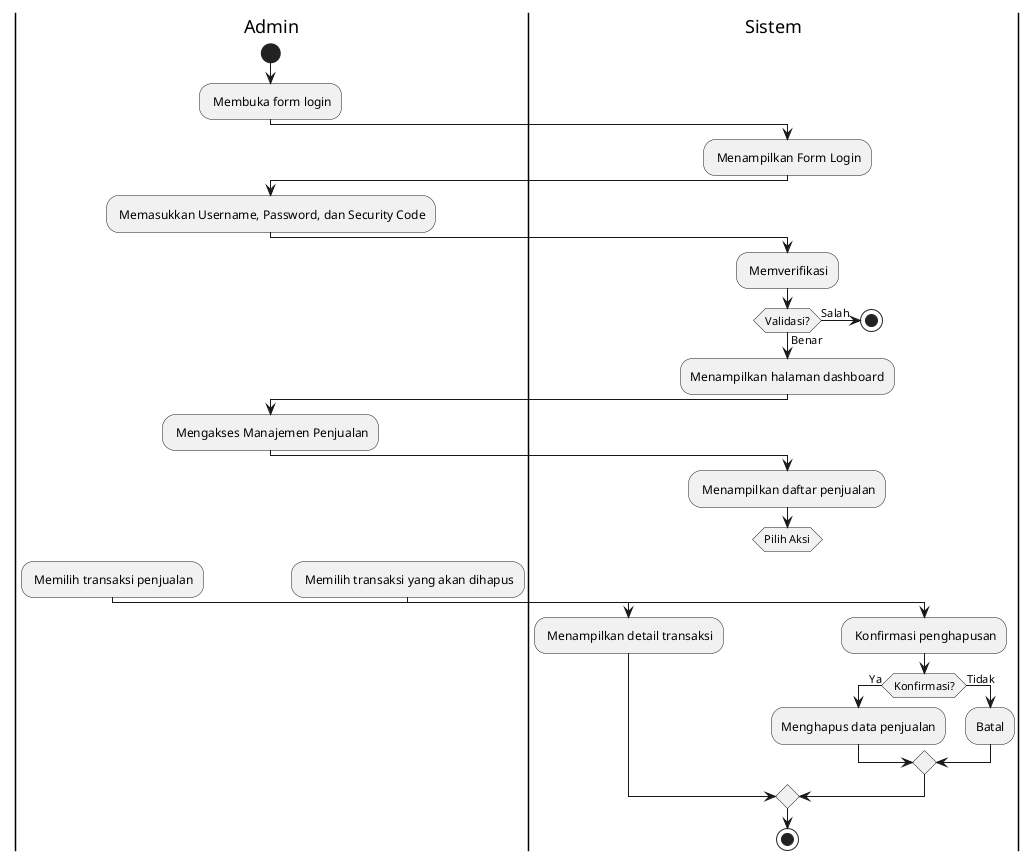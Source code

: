 @startuml
|Admin|
start
: Membuka form login;
|Sistem|
: Menampilkan Form Login;
|Admin|
: Memasukkan Username, Password, dan Security Code;
|Sistem|
: Memverifikasi;

if (Validasi?) then (Salah)
    stop
else (Benar)
    :Menampilkan halaman dashboard;
endif

|Admin|
: Mengakses Manajemen Penjualan;
|Sistem|
: Menampilkan daftar penjualan;

switch (Pilih Aksi)
case (Lihat Detail Penjualan)
    |Admin|
    : Memilih transaksi penjualan;
    |Sistem|
    : Menampilkan detail transaksi;
case (Hapus Penjualan)
    |Admin|
    : Memilih transaksi yang akan dihapus;
    |Sistem|
    : Konfirmasi penghapusan;
    if (Konfirmasi?) then (Ya)
        :Menghapus data penjualan;
    else (Tidak)
        :Batal;
    endif
endswitch


stop
@enduml

